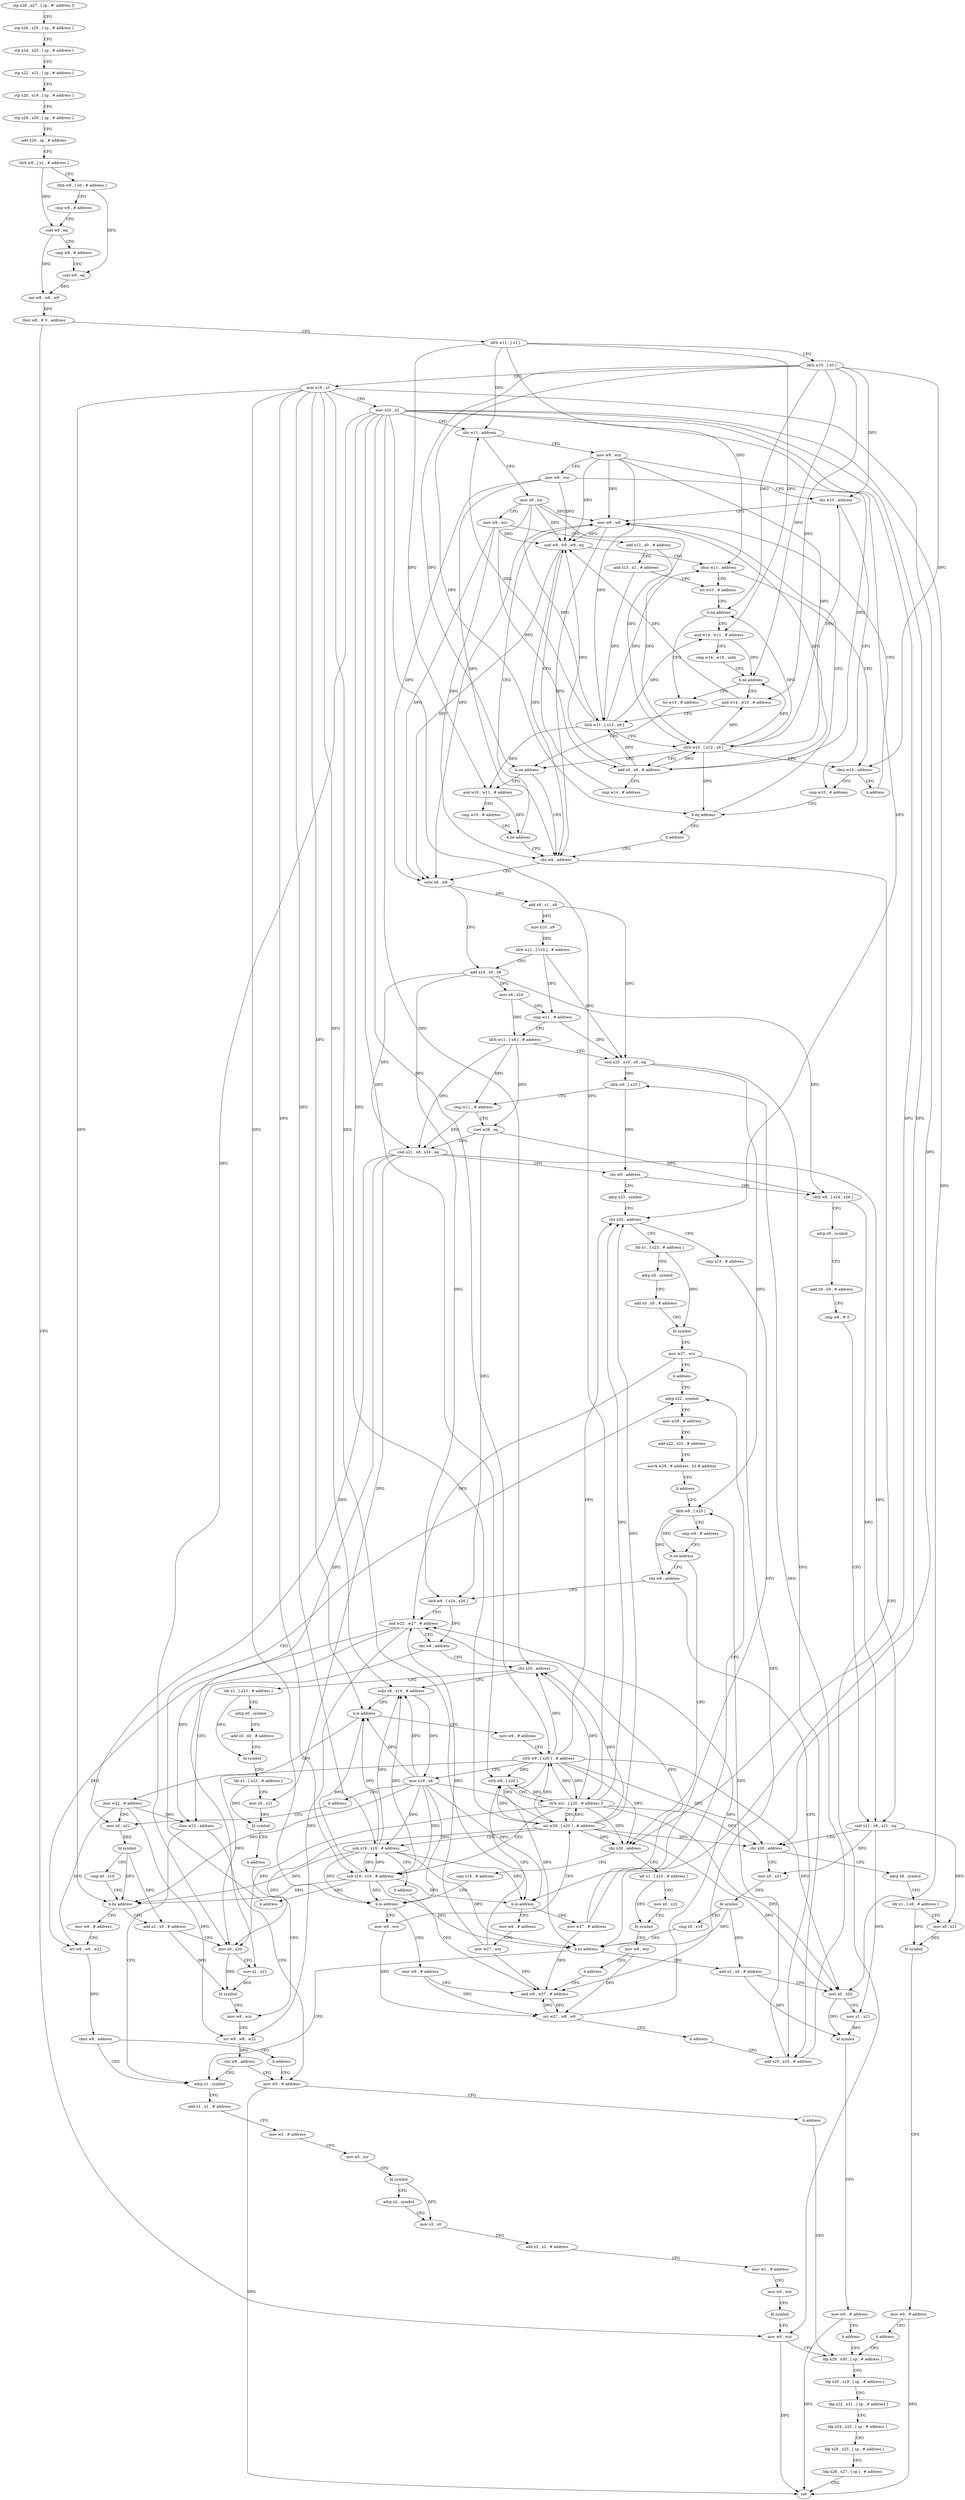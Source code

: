 digraph "func" {
"4202808" [label = "stp x28 , x27 , [ sp , #- address ]!" ]
"4202812" [label = "stp x26 , x25 , [ sp , # address ]" ]
"4202816" [label = "stp x24 , x23 , [ sp , # address ]" ]
"4202820" [label = "stp x22 , x21 , [ sp , # address ]" ]
"4202824" [label = "stp x20 , x19 , [ sp , # address ]" ]
"4202828" [label = "stp x29 , x30 , [ sp , # address ]" ]
"4202832" [label = "add x29 , sp , # address" ]
"4202836" [label = "ldrb w8 , [ x1 , # address ]" ]
"4202840" [label = "ldrb w9 , [ x0 , # address ]" ]
"4202844" [label = "cmp w8 , # address" ]
"4202848" [label = "cset w8 , eq" ]
"4202852" [label = "cmp w9 , # address" ]
"4202856" [label = "cset w9 , eq" ]
"4202860" [label = "eor w8 , w8 , w9" ]
"4202864" [label = "tbnz w8 , # 0 , address" ]
"4203504" [label = "mov w0 , wzr" ]
"4202868" [label = "ldrb w11 , [ x1 ]" ]
"4203508" [label = "ldp x29 , x30 , [ sp , # address ]" ]
"4202872" [label = "ldrb w10 , [ x0 ]" ]
"4202876" [label = "mov x19 , x3" ]
"4202880" [label = "mov x20 , x2" ]
"4202884" [label = "cbz w11 , address" ]
"4202960" [label = "mov w9 , wzr" ]
"4202888" [label = "mov x9 , xzr" ]
"4202964" [label = "mov w8 , wzr" ]
"4202968" [label = "cbz w10 , address" ]
"4203004" [label = "mov w8 , w9" ]
"4202972" [label = "cmp w10 , # address" ]
"4202892" [label = "mov w8 , wzr" ]
"4202896" [label = "add x12 , x0 , # address" ]
"4202900" [label = "add x13 , x1 , # address" ]
"4202904" [label = "tst w10 , # address" ]
"4203008" [label = "cbz w8 , address" ]
"4202976" [label = "b.eq address" ]
"4202980" [label = "b address" ]
"4202984" [label = "tst w10 , # address" ]
"4202988" [label = "b.ne address" ]
"4202992" [label = "and w10 , w11 , # address" ]
"4202912" [label = "and w14 , w11 , # address" ]
"4202916" [label = "cmp w14 , w10 , uxtb" ]
"4202920" [label = "b.ne address" ]
"4202924" [label = "and w14 , w10 , # address" ]
"4203012" [label = "sxtw x8 , w8" ]
"4203016" [label = "add x9 , x1 , x8" ]
"4203020" [label = "mov x10 , x9" ]
"4203024" [label = "ldrb w11 , [ x10 ] , # address" ]
"4203028" [label = "add x24 , x0 , x8" ]
"4203032" [label = "mov x8 , x24" ]
"4203036" [label = "cmp w11 , # address" ]
"4203040" [label = "ldrb w11 , [ x8 ] , # address" ]
"4203044" [label = "csel x25 , x10 , x9 , eq" ]
"4203048" [label = "ldrb w9 , [ x25 ]" ]
"4203052" [label = "cmp w11 , # address" ]
"4203056" [label = "cset w26 , eq" ]
"4203060" [label = "csel x21 , x8 , x24 , eq" ]
"4203064" [label = "cbz w9 , address" ]
"4203108" [label = "ldrb w8 , [ x24 , x26 ]" ]
"4203068" [label = "adrp x23 , symbol" ]
"4202996" [label = "cmp w10 , # address" ]
"4203000" [label = "b.ne address" ]
"4202928" [label = "ldrb w11 , [ x13 , x9 ]" ]
"4202932" [label = "ldrb w10 , [ x12 , x9 ]" ]
"4202936" [label = "add x9 , x9 , # address" ]
"4202940" [label = "cmp w14 , # address" ]
"4202944" [label = "csel w8 , w9 , w8 , eq" ]
"4202948" [label = "cbnz w11 , address" ]
"4202952" [label = "cbnz w10 , address" ]
"4203112" [label = "adrp x9 , symbol" ]
"4203116" [label = "add x9 , x9 , # address" ]
"4203120" [label = "cmp w8 , # 0" ]
"4203124" [label = "csel x21 , x9 , x21 , eq" ]
"4203128" [label = "cbz x20 , address" ]
"4203356" [label = "adrp x8 , symbol" ]
"4203132" [label = "mov x0 , x21" ]
"4203072" [label = "cbz x20 , address" ]
"4203172" [label = "ldr x1 , [ x23 , # address ]" ]
"4203076" [label = "cmp x19 , # address" ]
"4202908" [label = "b.eq address" ]
"4202956" [label = "b address" ]
"4203360" [label = "ldr x1 , [ x8 , # address ]" ]
"4203364" [label = "mov x0 , x21" ]
"4203368" [label = "bl symbol" ]
"4203372" [label = "mov w0 , # address" ]
"4203376" [label = "b address" ]
"4203136" [label = "bl symbol" ]
"4203140" [label = "cmp x0 , x19" ]
"4203144" [label = "b.hs address" ]
"4203460" [label = "adrp x1 , symbol" ]
"4203148" [label = "add x2 , x0 , # address" ]
"4203176" [label = "adrp x0 , symbol" ]
"4203180" [label = "add x0 , x0 , # address" ]
"4203184" [label = "bl symbol" ]
"4203188" [label = "mov w27 , wzr" ]
"4203192" [label = "b address" ]
"4203200" [label = "adrp x22 , symbol" ]
"4203080" [label = "b.lo address" ]
"4203196" [label = "mov w27 , # address" ]
"4203084" [label = "mov w8 , # address" ]
"4203512" [label = "ldp x20 , x19 , [ sp , # address ]" ]
"4203516" [label = "ldp x22 , x21 , [ sp , # address ]" ]
"4203520" [label = "ldp x24 , x23 , [ sp , # address ]" ]
"4203524" [label = "ldp x26 , x25 , [ sp , # address ]" ]
"4203528" [label = "ldp x28 , x27 , [ sp ] , # address" ]
"4203532" [label = "ret" ]
"4203464" [label = "add x1 , x1 , # address" ]
"4203468" [label = "mov w2 , # address" ]
"4203472" [label = "mov x0 , xzr" ]
"4203476" [label = "bl symbol" ]
"4203480" [label = "adrp x2 , symbol" ]
"4203484" [label = "mov x3 , x0" ]
"4203488" [label = "add x2 , x2 , # address" ]
"4203492" [label = "mov w1 , # address" ]
"4203496" [label = "mov w0 , wzr" ]
"4203500" [label = "bl symbol" ]
"4203152" [label = "mov x0 , x20" ]
"4203156" [label = "mov x1 , x21" ]
"4203160" [label = "bl symbol" ]
"4203164" [label = "mov w0 , # address" ]
"4203168" [label = "b address" ]
"4203204" [label = "mov w28 , # address" ]
"4203208" [label = "add x22 , x22 , # address" ]
"4203212" [label = "movk w28 , # address , lsl # address" ]
"4203216" [label = "b address" ]
"4203228" [label = "ldrb w8 , [ x25 ]" ]
"4203088" [label = "mov w27 , wzr" ]
"4203092" [label = "strh w8 , [ x20 ]" ]
"4203096" [label = "strb wzr , [ x20 , # address ]!" ]
"4203100" [label = "sub x19 , x19 , # address" ]
"4203104" [label = "b address" ]
"4203232" [label = "cmp w8 , # address" ]
"4203236" [label = "b.ne address" ]
"4203220" [label = "cbz w8 , address" ]
"4203240" [label = "cbz x20 , address" ]
"4203304" [label = "ldrb w8 , [ x24 , x26 ]" ]
"4203224" [label = "add x25 , x25 , # address" ]
"4203268" [label = "ldr x1 , [ x23 , # address ]" ]
"4203244" [label = "cmp x19 , # address" ]
"4203308" [label = "and w22 , w27 , # address" ]
"4203312" [label = "cbz w8 , address" ]
"4203344" [label = "cbnz w22 , address" ]
"4203316" [label = "cbz x20 , address" ]
"4203272" [label = "mov x0 , x22" ]
"4203276" [label = "bl symbol" ]
"4203280" [label = "mov w8 , wzr" ]
"4203284" [label = "b address" ]
"4203292" [label = "and w9 , w27 , # address" ]
"4203248" [label = "b.lo address" ]
"4203288" [label = "mov w8 , # address" ]
"4203252" [label = "mov w8 , wzr" ]
"4203348" [label = "mov w0 , # address" ]
"4203380" [label = "ldr x1 , [ x23 , # address ]" ]
"4203320" [label = "subs x8 , x19 , # address" ]
"4203296" [label = "orr w27 , w8 , w9" ]
"4203300" [label = "b address" ]
"4203256" [label = "str w28 , [ x20 ] , # address" ]
"4203260" [label = "sub x19 , x19 , # address" ]
"4203264" [label = "b address" ]
"4203352" [label = "b address" ]
"4203384" [label = "adrp x0 , symbol" ]
"4203388" [label = "add x0 , x0 , # address" ]
"4203392" [label = "bl symbol" ]
"4203396" [label = "ldr x1 , [ x23 , # address ]" ]
"4203400" [label = "mov x0 , x21" ]
"4203404" [label = "bl symbol" ]
"4203408" [label = "b address" ]
"4203448" [label = "mov w8 , wzr" ]
"4203324" [label = "b.ls address" ]
"4203412" [label = "mov w22 , # address" ]
"4203328" [label = "mov w9 , # address" ]
"4203452" [label = "orr w8 , w8 , w22" ]
"4203456" [label = "cbz w8 , address" ]
"4203416" [label = "mov x0 , x21" ]
"4203332" [label = "strh w9 , [ x20 ] , # address" ]
"4203336" [label = "mov x19 , x8" ]
"4203340" [label = "b address" ]
"4203536" [label = "mov w8 , # address" ]
"4203540" [label = "orr w8 , w8 , w22" ]
"4203544" [label = "cbnz w8 , address" ]
"4203548" [label = "b address" ]
"4203432" [label = "add x2 , x0 , # address" ]
"4203436" [label = "mov x0 , x20" ]
"4203440" [label = "mov x1 , x21" ]
"4203444" [label = "bl symbol" ]
"4203420" [label = "bl symbol" ]
"4203424" [label = "cmp x0 , x19" ]
"4203428" [label = "b.hs address" ]
"4202808" -> "4202812" [ label = "CFG" ]
"4202812" -> "4202816" [ label = "CFG" ]
"4202816" -> "4202820" [ label = "CFG" ]
"4202820" -> "4202824" [ label = "CFG" ]
"4202824" -> "4202828" [ label = "CFG" ]
"4202828" -> "4202832" [ label = "CFG" ]
"4202832" -> "4202836" [ label = "CFG" ]
"4202836" -> "4202840" [ label = "CFG" ]
"4202836" -> "4202848" [ label = "DFG" ]
"4202840" -> "4202844" [ label = "CFG" ]
"4202840" -> "4202856" [ label = "DFG" ]
"4202844" -> "4202848" [ label = "CFG" ]
"4202848" -> "4202852" [ label = "CFG" ]
"4202848" -> "4202860" [ label = "DFG" ]
"4202852" -> "4202856" [ label = "CFG" ]
"4202856" -> "4202860" [ label = "DFG" ]
"4202860" -> "4202864" [ label = "DFG" ]
"4202864" -> "4203504" [ label = "CFG" ]
"4202864" -> "4202868" [ label = "CFG" ]
"4203504" -> "4203508" [ label = "CFG" ]
"4203504" -> "4203532" [ label = "DFG" ]
"4202868" -> "4202872" [ label = "CFG" ]
"4202868" -> "4202884" [ label = "DFG" ]
"4202868" -> "4202912" [ label = "DFG" ]
"4202868" -> "4202992" [ label = "DFG" ]
"4202868" -> "4202948" [ label = "DFG" ]
"4203508" -> "4203512" [ label = "CFG" ]
"4202872" -> "4202876" [ label = "CFG" ]
"4202872" -> "4202968" [ label = "DFG" ]
"4202872" -> "4202976" [ label = "DFG" ]
"4202872" -> "4202908" [ label = "DFG" ]
"4202872" -> "4202988" [ label = "DFG" ]
"4202872" -> "4202920" [ label = "DFG" ]
"4202872" -> "4202924" [ label = "DFG" ]
"4202872" -> "4202952" [ label = "DFG" ]
"4202876" -> "4202880" [ label = "CFG" ]
"4202876" -> "4203080" [ label = "DFG" ]
"4202876" -> "4203100" [ label = "DFG" ]
"4202876" -> "4203144" [ label = "DFG" ]
"4202876" -> "4203248" [ label = "DFG" ]
"4202876" -> "4203260" [ label = "DFG" ]
"4202876" -> "4203320" [ label = "DFG" ]
"4202876" -> "4203324" [ label = "DFG" ]
"4202876" -> "4203428" [ label = "DFG" ]
"4202880" -> "4202884" [ label = "CFG" ]
"4202880" -> "4203072" [ label = "DFG" ]
"4202880" -> "4203128" [ label = "DFG" ]
"4202880" -> "4203092" [ label = "DFG" ]
"4202880" -> "4203096" [ label = "DFG" ]
"4202880" -> "4203152" [ label = "DFG" ]
"4202880" -> "4203240" [ label = "DFG" ]
"4202880" -> "4203316" [ label = "DFG" ]
"4202880" -> "4203256" [ label = "DFG" ]
"4202880" -> "4203332" [ label = "DFG" ]
"4202880" -> "4203436" [ label = "DFG" ]
"4202884" -> "4202960" [ label = "CFG" ]
"4202884" -> "4202888" [ label = "CFG" ]
"4202960" -> "4202964" [ label = "CFG" ]
"4202960" -> "4203004" [ label = "DFG" ]
"4202960" -> "4202928" [ label = "DFG" ]
"4202960" -> "4202932" [ label = "DFG" ]
"4202960" -> "4202936" [ label = "DFG" ]
"4202960" -> "4202944" [ label = "DFG" ]
"4202888" -> "4202892" [ label = "CFG" ]
"4202888" -> "4203004" [ label = "DFG" ]
"4202888" -> "4202928" [ label = "DFG" ]
"4202888" -> "4202932" [ label = "DFG" ]
"4202888" -> "4202936" [ label = "DFG" ]
"4202888" -> "4202944" [ label = "DFG" ]
"4202964" -> "4202968" [ label = "CFG" ]
"4202964" -> "4203008" [ label = "DFG" ]
"4202964" -> "4203012" [ label = "DFG" ]
"4202964" -> "4202944" [ label = "DFG" ]
"4202968" -> "4203004" [ label = "CFG" ]
"4202968" -> "4202972" [ label = "CFG" ]
"4203004" -> "4203008" [ label = "DFG" ]
"4203004" -> "4203012" [ label = "DFG" ]
"4203004" -> "4202944" [ label = "DFG" ]
"4202972" -> "4202976" [ label = "CFG" ]
"4202892" -> "4202896" [ label = "CFG" ]
"4202892" -> "4203008" [ label = "DFG" ]
"4202892" -> "4203012" [ label = "DFG" ]
"4202892" -> "4202944" [ label = "DFG" ]
"4202896" -> "4202900" [ label = "CFG" ]
"4202896" -> "4202932" [ label = "DFG" ]
"4202900" -> "4202904" [ label = "CFG" ]
"4202900" -> "4202928" [ label = "DFG" ]
"4202904" -> "4202908" [ label = "CFG" ]
"4203008" -> "4203504" [ label = "CFG" ]
"4203008" -> "4203012" [ label = "CFG" ]
"4202976" -> "4203004" [ label = "CFG" ]
"4202976" -> "4202980" [ label = "CFG" ]
"4202980" -> "4203008" [ label = "CFG" ]
"4202984" -> "4202988" [ label = "CFG" ]
"4202988" -> "4203008" [ label = "CFG" ]
"4202988" -> "4202992" [ label = "CFG" ]
"4202992" -> "4202996" [ label = "CFG" ]
"4202992" -> "4203000" [ label = "DFG" ]
"4202912" -> "4202916" [ label = "CFG" ]
"4202912" -> "4202920" [ label = "DFG" ]
"4202916" -> "4202920" [ label = "CFG" ]
"4202920" -> "4202984" [ label = "CFG" ]
"4202920" -> "4202924" [ label = "CFG" ]
"4202924" -> "4202928" [ label = "CFG" ]
"4202924" -> "4202944" [ label = "DFG" ]
"4203012" -> "4203016" [ label = "DFG" ]
"4203012" -> "4203028" [ label = "DFG" ]
"4203016" -> "4203020" [ label = "DFG" ]
"4203016" -> "4203044" [ label = "DFG" ]
"4203020" -> "4203024" [ label = "DFG" ]
"4203024" -> "4203028" [ label = "CFG" ]
"4203024" -> "4203036" [ label = "DFG" ]
"4203024" -> "4203044" [ label = "DFG" ]
"4203028" -> "4203032" [ label = "DFG" ]
"4203028" -> "4203060" [ label = "DFG" ]
"4203028" -> "4203108" [ label = "DFG" ]
"4203028" -> "4203304" [ label = "DFG" ]
"4203032" -> "4203036" [ label = "CFG" ]
"4203032" -> "4203040" [ label = "DFG" ]
"4203036" -> "4203040" [ label = "CFG" ]
"4203036" -> "4203044" [ label = "DFG" ]
"4203040" -> "4203044" [ label = "CFG" ]
"4203040" -> "4203052" [ label = "DFG" ]
"4203040" -> "4203056" [ label = "DFG" ]
"4203040" -> "4203060" [ label = "DFG" ]
"4203044" -> "4203048" [ label = "DFG" ]
"4203044" -> "4203228" [ label = "DFG" ]
"4203044" -> "4203224" [ label = "DFG" ]
"4203048" -> "4203052" [ label = "CFG" ]
"4203048" -> "4203064" [ label = "DFG" ]
"4203052" -> "4203056" [ label = "CFG" ]
"4203052" -> "4203060" [ label = "DFG" ]
"4203056" -> "4203060" [ label = "CFG" ]
"4203056" -> "4203108" [ label = "DFG" ]
"4203056" -> "4203304" [ label = "DFG" ]
"4203060" -> "4203064" [ label = "CFG" ]
"4203060" -> "4203124" [ label = "DFG" ]
"4203060" -> "4203400" [ label = "DFG" ]
"4203060" -> "4203416" [ label = "DFG" ]
"4203060" -> "4203440" [ label = "DFG" ]
"4203064" -> "4203108" [ label = "CFG" ]
"4203064" -> "4203068" [ label = "CFG" ]
"4203108" -> "4203112" [ label = "CFG" ]
"4203108" -> "4203124" [ label = "DFG" ]
"4203068" -> "4203072" [ label = "CFG" ]
"4202996" -> "4203000" [ label = "CFG" ]
"4203000" -> "4203008" [ label = "CFG" ]
"4203000" -> "4203004" [ label = "CFG" ]
"4202928" -> "4202932" [ label = "CFG" ]
"4202928" -> "4202884" [ label = "DFG" ]
"4202928" -> "4202912" [ label = "DFG" ]
"4202928" -> "4202992" [ label = "DFG" ]
"4202928" -> "4202948" [ label = "DFG" ]
"4202932" -> "4202936" [ label = "CFG" ]
"4202932" -> "4202968" [ label = "DFG" ]
"4202932" -> "4202976" [ label = "DFG" ]
"4202932" -> "4202908" [ label = "DFG" ]
"4202932" -> "4202988" [ label = "DFG" ]
"4202932" -> "4202920" [ label = "DFG" ]
"4202932" -> "4202924" [ label = "DFG" ]
"4202932" -> "4202952" [ label = "DFG" ]
"4202936" -> "4202940" [ label = "CFG" ]
"4202936" -> "4203004" [ label = "DFG" ]
"4202936" -> "4202928" [ label = "DFG" ]
"4202936" -> "4202932" [ label = "DFG" ]
"4202936" -> "4202944" [ label = "DFG" ]
"4202940" -> "4202944" [ label = "CFG" ]
"4202944" -> "4202948" [ label = "CFG" ]
"4202944" -> "4203008" [ label = "DFG" ]
"4202944" -> "4203012" [ label = "DFG" ]
"4202948" -> "4202904" [ label = "CFG" ]
"4202948" -> "4202952" [ label = "CFG" ]
"4202952" -> "4202972" [ label = "CFG" ]
"4202952" -> "4202956" [ label = "CFG" ]
"4203112" -> "4203116" [ label = "CFG" ]
"4203116" -> "4203120" [ label = "CFG" ]
"4203120" -> "4203124" [ label = "CFG" ]
"4203124" -> "4203128" [ label = "CFG" ]
"4203124" -> "4203364" [ label = "DFG" ]
"4203124" -> "4203132" [ label = "DFG" ]
"4203124" -> "4203156" [ label = "DFG" ]
"4203128" -> "4203356" [ label = "CFG" ]
"4203128" -> "4203132" [ label = "CFG" ]
"4203356" -> "4203360" [ label = "CFG" ]
"4203132" -> "4203136" [ label = "DFG" ]
"4203072" -> "4203172" [ label = "CFG" ]
"4203072" -> "4203076" [ label = "CFG" ]
"4203172" -> "4203176" [ label = "CFG" ]
"4203172" -> "4203184" [ label = "DFG" ]
"4203076" -> "4203080" [ label = "CFG" ]
"4202908" -> "4202984" [ label = "CFG" ]
"4202908" -> "4202912" [ label = "CFG" ]
"4202956" -> "4203004" [ label = "CFG" ]
"4203360" -> "4203364" [ label = "CFG" ]
"4203360" -> "4203368" [ label = "DFG" ]
"4203364" -> "4203368" [ label = "DFG" ]
"4203368" -> "4203372" [ label = "CFG" ]
"4203372" -> "4203376" [ label = "CFG" ]
"4203372" -> "4203532" [ label = "DFG" ]
"4203376" -> "4203508" [ label = "CFG" ]
"4203136" -> "4203140" [ label = "CFG" ]
"4203136" -> "4203144" [ label = "DFG" ]
"4203136" -> "4203148" [ label = "DFG" ]
"4203140" -> "4203144" [ label = "CFG" ]
"4203144" -> "4203460" [ label = "CFG" ]
"4203144" -> "4203148" [ label = "CFG" ]
"4203460" -> "4203464" [ label = "CFG" ]
"4203148" -> "4203152" [ label = "CFG" ]
"4203148" -> "4203160" [ label = "DFG" ]
"4203176" -> "4203180" [ label = "CFG" ]
"4203180" -> "4203184" [ label = "CFG" ]
"4203184" -> "4203188" [ label = "CFG" ]
"4203188" -> "4203192" [ label = "CFG" ]
"4203188" -> "4203308" [ label = "DFG" ]
"4203188" -> "4203292" [ label = "DFG" ]
"4203192" -> "4203200" [ label = "CFG" ]
"4203200" -> "4203204" [ label = "CFG" ]
"4203080" -> "4203196" [ label = "CFG" ]
"4203080" -> "4203084" [ label = "CFG" ]
"4203196" -> "4203200" [ label = "CFG" ]
"4203196" -> "4203308" [ label = "DFG" ]
"4203196" -> "4203292" [ label = "DFG" ]
"4203084" -> "4203088" [ label = "CFG" ]
"4203512" -> "4203516" [ label = "CFG" ]
"4203516" -> "4203520" [ label = "CFG" ]
"4203520" -> "4203524" [ label = "CFG" ]
"4203524" -> "4203528" [ label = "CFG" ]
"4203528" -> "4203532" [ label = "CFG" ]
"4203464" -> "4203468" [ label = "CFG" ]
"4203468" -> "4203472" [ label = "CFG" ]
"4203472" -> "4203476" [ label = "CFG" ]
"4203476" -> "4203480" [ label = "CFG" ]
"4203476" -> "4203484" [ label = "DFG" ]
"4203480" -> "4203484" [ label = "CFG" ]
"4203484" -> "4203488" [ label = "CFG" ]
"4203488" -> "4203492" [ label = "CFG" ]
"4203492" -> "4203496" [ label = "CFG" ]
"4203496" -> "4203500" [ label = "CFG" ]
"4203500" -> "4203504" [ label = "CFG" ]
"4203152" -> "4203156" [ label = "CFG" ]
"4203152" -> "4203160" [ label = "DFG" ]
"4203156" -> "4203160" [ label = "DFG" ]
"4203160" -> "4203164" [ label = "CFG" ]
"4203164" -> "4203168" [ label = "CFG" ]
"4203164" -> "4203532" [ label = "DFG" ]
"4203168" -> "4203508" [ label = "CFG" ]
"4203204" -> "4203208" [ label = "CFG" ]
"4203208" -> "4203212" [ label = "CFG" ]
"4203212" -> "4203216" [ label = "CFG" ]
"4203216" -> "4203228" [ label = "CFG" ]
"4203228" -> "4203232" [ label = "CFG" ]
"4203228" -> "4203236" [ label = "DFG" ]
"4203228" -> "4203220" [ label = "DFG" ]
"4203088" -> "4203092" [ label = "CFG" ]
"4203088" -> "4203308" [ label = "DFG" ]
"4203088" -> "4203292" [ label = "DFG" ]
"4203092" -> "4203096" [ label = "CFG" ]
"4203096" -> "4203100" [ label = "CFG" ]
"4203096" -> "4203072" [ label = "DFG" ]
"4203096" -> "4203128" [ label = "DFG" ]
"4203096" -> "4203092" [ label = "DFG" ]
"4203096" -> "4203152" [ label = "DFG" ]
"4203096" -> "4203240" [ label = "DFG" ]
"4203096" -> "4203316" [ label = "DFG" ]
"4203096" -> "4203256" [ label = "DFG" ]
"4203096" -> "4203332" [ label = "DFG" ]
"4203096" -> "4203436" [ label = "DFG" ]
"4203100" -> "4203104" [ label = "CFG" ]
"4203100" -> "4203080" [ label = "DFG" ]
"4203100" -> "4203144" [ label = "DFG" ]
"4203100" -> "4203248" [ label = "DFG" ]
"4203100" -> "4203260" [ label = "DFG" ]
"4203100" -> "4203320" [ label = "DFG" ]
"4203100" -> "4203324" [ label = "DFG" ]
"4203100" -> "4203428" [ label = "DFG" ]
"4203104" -> "4203200" [ label = "CFG" ]
"4203232" -> "4203236" [ label = "CFG" ]
"4203236" -> "4203220" [ label = "CFG" ]
"4203236" -> "4203240" [ label = "CFG" ]
"4203220" -> "4203304" [ label = "CFG" ]
"4203220" -> "4203224" [ label = "CFG" ]
"4203240" -> "4203268" [ label = "CFG" ]
"4203240" -> "4203244" [ label = "CFG" ]
"4203304" -> "4203308" [ label = "CFG" ]
"4203304" -> "4203312" [ label = "DFG" ]
"4203224" -> "4203228" [ label = "DFG" ]
"4203224" -> "4203048" [ label = "DFG" ]
"4203268" -> "4203272" [ label = "CFG" ]
"4203268" -> "4203276" [ label = "DFG" ]
"4203244" -> "4203248" [ label = "CFG" ]
"4203308" -> "4203312" [ label = "CFG" ]
"4203308" -> "4203344" [ label = "DFG" ]
"4203308" -> "4203452" [ label = "DFG" ]
"4203308" -> "4203540" [ label = "DFG" ]
"4203312" -> "4203344" [ label = "CFG" ]
"4203312" -> "4203316" [ label = "CFG" ]
"4203344" -> "4203460" [ label = "CFG" ]
"4203344" -> "4203348" [ label = "CFG" ]
"4203316" -> "4203380" [ label = "CFG" ]
"4203316" -> "4203320" [ label = "CFG" ]
"4203272" -> "4203276" [ label = "CFG" ]
"4203276" -> "4203280" [ label = "CFG" ]
"4203280" -> "4203284" [ label = "CFG" ]
"4203280" -> "4203296" [ label = "DFG" ]
"4203284" -> "4203292" [ label = "CFG" ]
"4203292" -> "4203296" [ label = "DFG" ]
"4203248" -> "4203288" [ label = "CFG" ]
"4203248" -> "4203252" [ label = "CFG" ]
"4203288" -> "4203292" [ label = "CFG" ]
"4203288" -> "4203296" [ label = "DFG" ]
"4203252" -> "4203256" [ label = "CFG" ]
"4203252" -> "4203296" [ label = "DFG" ]
"4203348" -> "4203352" [ label = "CFG" ]
"4203348" -> "4203532" [ label = "DFG" ]
"4203380" -> "4203384" [ label = "CFG" ]
"4203380" -> "4203392" [ label = "DFG" ]
"4203320" -> "4203324" [ label = "CFG" ]
"4203320" -> "4203336" [ label = "DFG" ]
"4203296" -> "4203300" [ label = "CFG" ]
"4203296" -> "4203308" [ label = "DFG" ]
"4203296" -> "4203292" [ label = "DFG" ]
"4203300" -> "4203224" [ label = "CFG" ]
"4203256" -> "4203260" [ label = "CFG" ]
"4203256" -> "4203072" [ label = "DFG" ]
"4203256" -> "4203128" [ label = "DFG" ]
"4203256" -> "4203092" [ label = "DFG" ]
"4203256" -> "4203096" [ label = "DFG" ]
"4203256" -> "4203152" [ label = "DFG" ]
"4203256" -> "4203240" [ label = "DFG" ]
"4203256" -> "4203316" [ label = "DFG" ]
"4203256" -> "4203332" [ label = "DFG" ]
"4203256" -> "4203436" [ label = "DFG" ]
"4203260" -> "4203264" [ label = "CFG" ]
"4203260" -> "4203080" [ label = "DFG" ]
"4203260" -> "4203100" [ label = "DFG" ]
"4203260" -> "4203144" [ label = "DFG" ]
"4203260" -> "4203248" [ label = "DFG" ]
"4203260" -> "4203320" [ label = "DFG" ]
"4203260" -> "4203324" [ label = "DFG" ]
"4203260" -> "4203428" [ label = "DFG" ]
"4203264" -> "4203292" [ label = "CFG" ]
"4203352" -> "4203508" [ label = "CFG" ]
"4203384" -> "4203388" [ label = "CFG" ]
"4203388" -> "4203392" [ label = "CFG" ]
"4203392" -> "4203396" [ label = "CFG" ]
"4203396" -> "4203400" [ label = "CFG" ]
"4203396" -> "4203404" [ label = "DFG" ]
"4203400" -> "4203404" [ label = "DFG" ]
"4203404" -> "4203408" [ label = "CFG" ]
"4203408" -> "4203448" [ label = "CFG" ]
"4203448" -> "4203452" [ label = "CFG" ]
"4203324" -> "4203412" [ label = "CFG" ]
"4203324" -> "4203328" [ label = "CFG" ]
"4203412" -> "4203416" [ label = "CFG" ]
"4203412" -> "4203344" [ label = "DFG" ]
"4203412" -> "4203452" [ label = "DFG" ]
"4203412" -> "4203540" [ label = "DFG" ]
"4203328" -> "4203332" [ label = "CFG" ]
"4203452" -> "4203456" [ label = "DFG" ]
"4203456" -> "4203348" [ label = "CFG" ]
"4203456" -> "4203460" [ label = "CFG" ]
"4203416" -> "4203420" [ label = "DFG" ]
"4203332" -> "4203336" [ label = "CFG" ]
"4203332" -> "4203072" [ label = "DFG" ]
"4203332" -> "4203128" [ label = "DFG" ]
"4203332" -> "4203092" [ label = "DFG" ]
"4203332" -> "4203096" [ label = "DFG" ]
"4203332" -> "4203152" [ label = "DFG" ]
"4203332" -> "4203240" [ label = "DFG" ]
"4203332" -> "4203316" [ label = "DFG" ]
"4203332" -> "4203256" [ label = "DFG" ]
"4203332" -> "4203436" [ label = "DFG" ]
"4203336" -> "4203340" [ label = "CFG" ]
"4203336" -> "4203080" [ label = "DFG" ]
"4203336" -> "4203100" [ label = "DFG" ]
"4203336" -> "4203144" [ label = "DFG" ]
"4203336" -> "4203248" [ label = "DFG" ]
"4203336" -> "4203260" [ label = "DFG" ]
"4203336" -> "4203320" [ label = "DFG" ]
"4203336" -> "4203324" [ label = "DFG" ]
"4203336" -> "4203428" [ label = "DFG" ]
"4203340" -> "4203416" [ label = "CFG" ]
"4203536" -> "4203540" [ label = "CFG" ]
"4203540" -> "4203544" [ label = "DFG" ]
"4203544" -> "4203460" [ label = "CFG" ]
"4203544" -> "4203548" [ label = "CFG" ]
"4203548" -> "4203348" [ label = "CFG" ]
"4203432" -> "4203436" [ label = "CFG" ]
"4203432" -> "4203444" [ label = "DFG" ]
"4203436" -> "4203440" [ label = "CFG" ]
"4203436" -> "4203444" [ label = "DFG" ]
"4203440" -> "4203444" [ label = "DFG" ]
"4203444" -> "4203448" [ label = "CFG" ]
"4203420" -> "4203424" [ label = "CFG" ]
"4203420" -> "4203428" [ label = "DFG" ]
"4203420" -> "4203432" [ label = "DFG" ]
"4203424" -> "4203428" [ label = "CFG" ]
"4203428" -> "4203536" [ label = "CFG" ]
"4203428" -> "4203432" [ label = "CFG" ]
}
